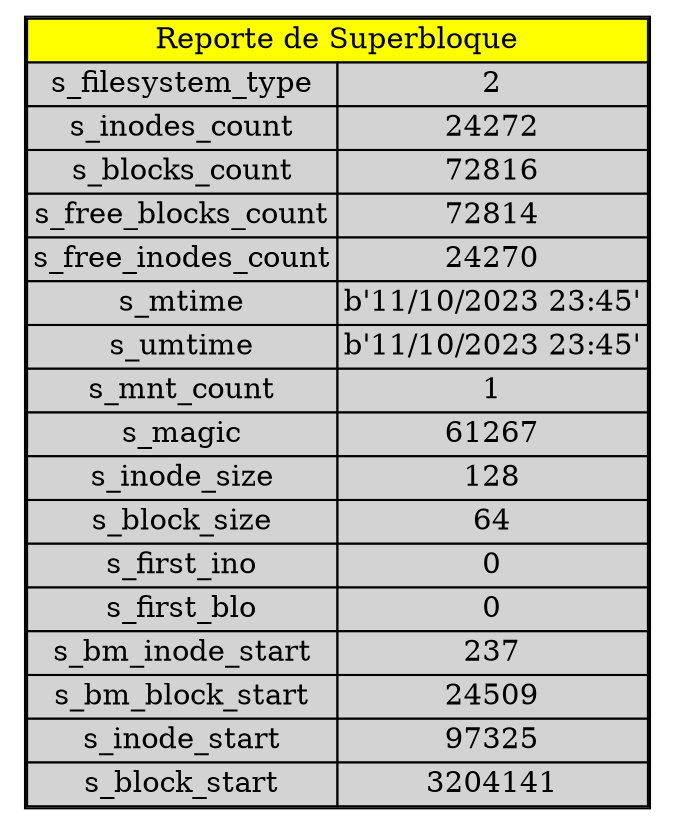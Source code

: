 digraph sb{
node [shape=plaintext]
table [label=<
<table border="1" cellborder="1" cellspacing="0">
<tr><td colspan="3" bgcolor="yellow">Reporte de Superbloque</td></tr>
<tr><td bgcolor="lightgray">s_filesystem_type</td><td bgcolor="lightgray">2</td></tr>
<tr><td bgcolor="lightgray">s_inodes_count</td><td bgcolor="lightgray">24272</td></tr>
<tr><td bgcolor="lightgray">s_blocks_count</td><td bgcolor="lightgray">72816</td></tr>
<tr><td bgcolor="lightgray">s_free_blocks_count</td><td bgcolor="lightgray">72814</td></tr>
<tr><td bgcolor="lightgray">s_free_inodes_count</td><td bgcolor="lightgray">24270</td></tr>
<tr><td bgcolor="lightgray">s_mtime</td><td bgcolor="lightgray">b'11/10/2023 23:45'</td></tr>
<tr><td bgcolor="lightgray">s_umtime</td><td bgcolor="lightgray">b'11/10/2023 23:45'</td></tr>
<tr><td bgcolor="lightgray">s_mnt_count</td><td bgcolor="lightgray">1</td></tr>
<tr><td bgcolor="lightgray">s_magic</td><td bgcolor="lightgray">61267</td></tr>
<tr><td bgcolor="lightgray">s_inode_size</td><td bgcolor="lightgray">128</td></tr>
<tr><td bgcolor="lightgray">s_block_size</td><td bgcolor="lightgray">64</td></tr>
<tr><td bgcolor="lightgray">s_first_ino</td><td bgcolor="lightgray">0</td></tr>
<tr><td bgcolor="lightgray">s_first_blo</td><td bgcolor="lightgray">0</td></tr>
<tr><td bgcolor="lightgray">s_bm_inode_start</td><td bgcolor="lightgray">237</td></tr>
<tr><td bgcolor="lightgray">s_bm_block_start</td><td bgcolor="lightgray">24509</td></tr>
<tr><td bgcolor="lightgray">s_inode_start</td><td bgcolor="lightgray">97325</td></tr>
<tr><td bgcolor="lightgray">s_block_start</td><td bgcolor="lightgray">3204141</td></tr>
</table>
>];
}